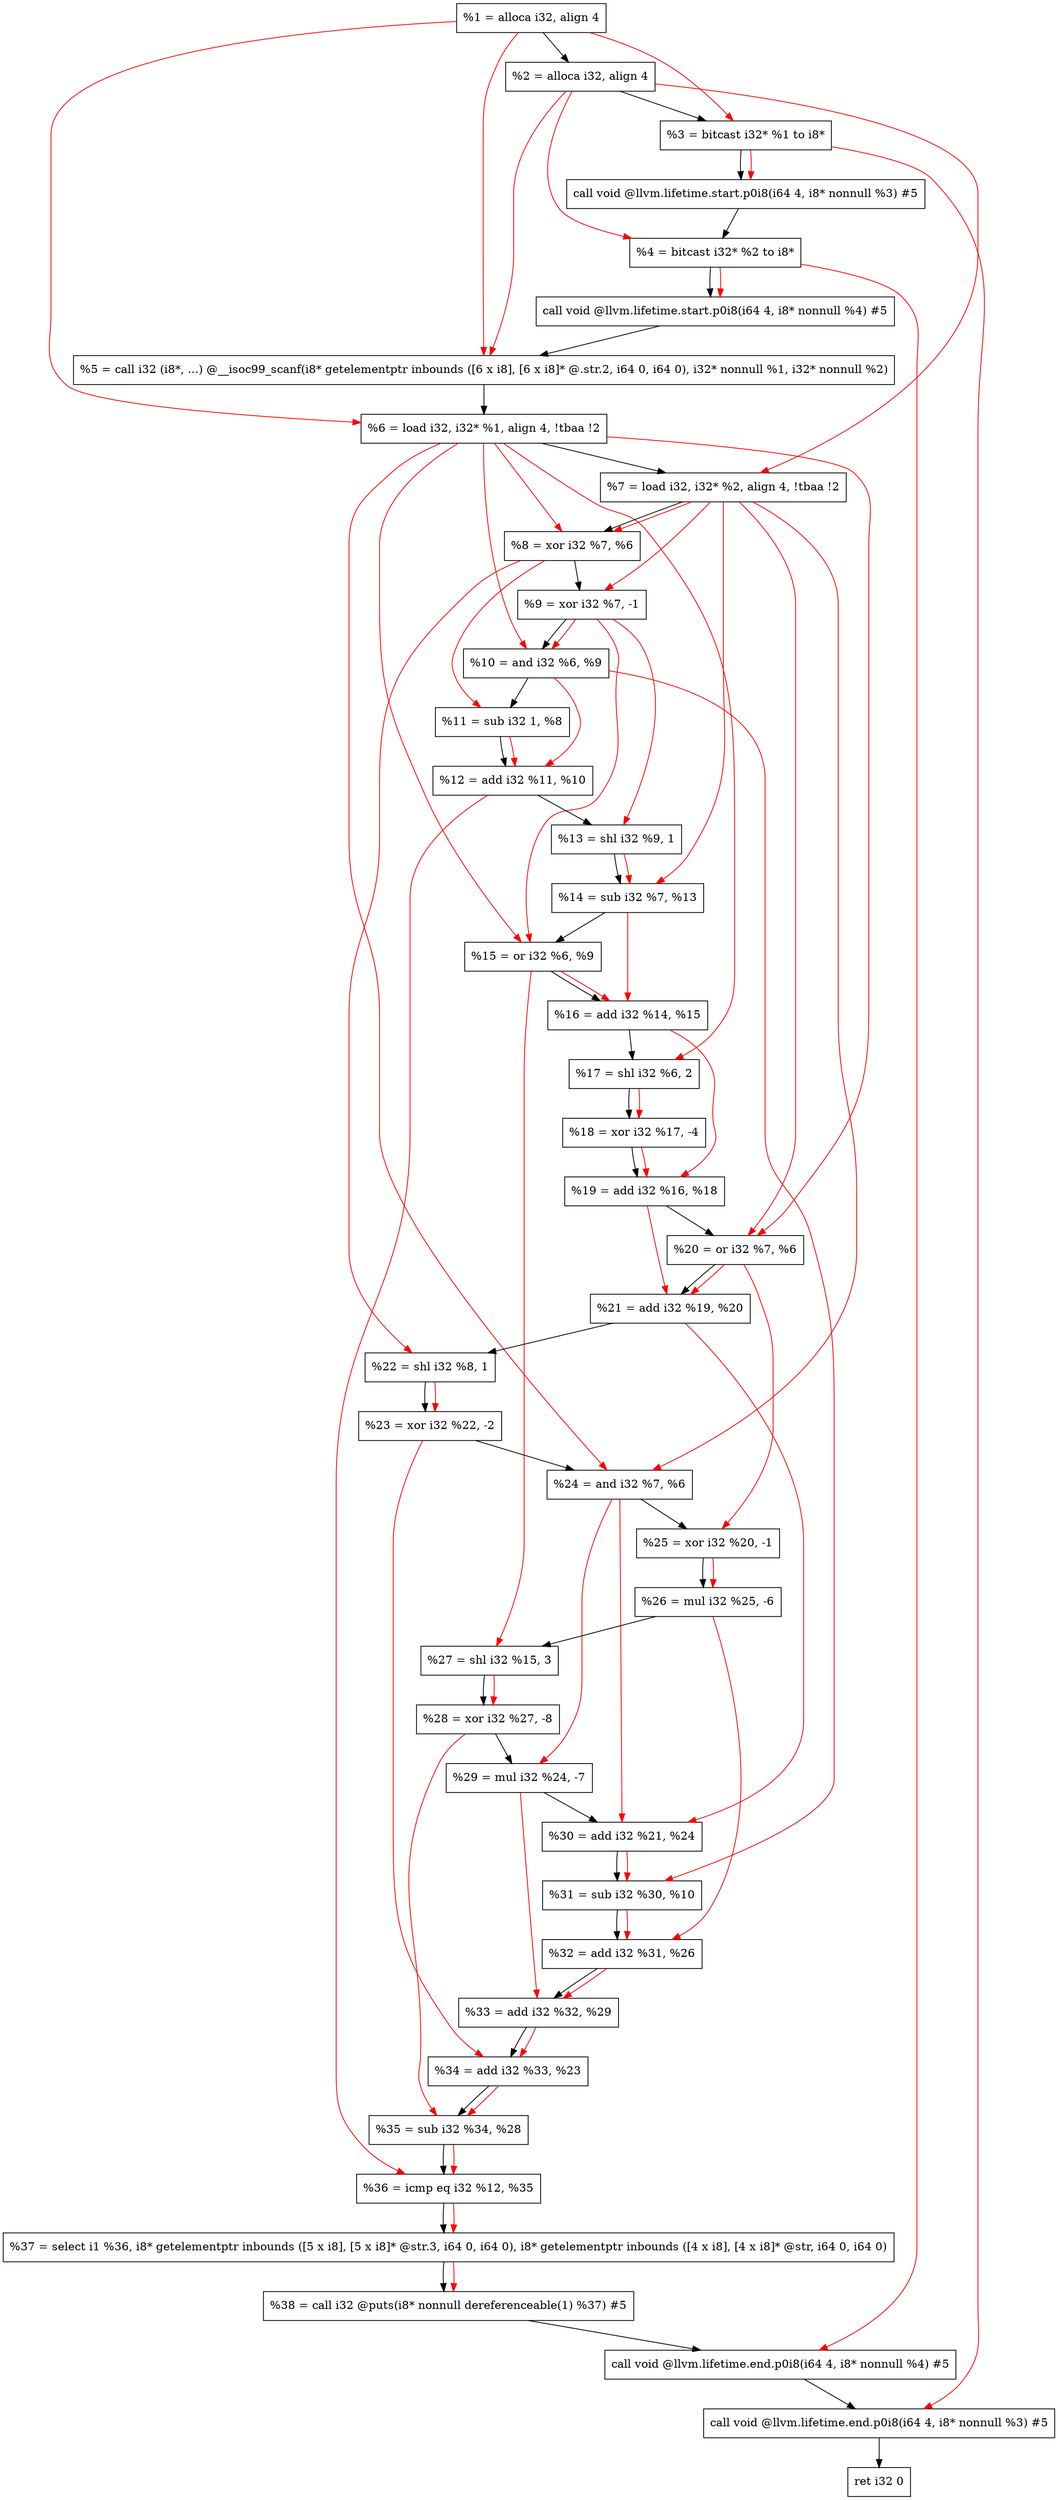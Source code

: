 digraph "DFG for'main' function" {
	Node0x1144318[shape=record, label="  %1 = alloca i32, align 4"];
	Node0x1144398[shape=record, label="  %2 = alloca i32, align 4"];
	Node0x1144428[shape=record, label="  %3 = bitcast i32* %1 to i8*"];
	Node0x1144888[shape=record, label="  call void @llvm.lifetime.start.p0i8(i64 4, i8* nonnull %3) #5"];
	Node0x1144968[shape=record, label="  %4 = bitcast i32* %2 to i8*"];
	Node0x1144a88[shape=record, label="  call void @llvm.lifetime.start.p0i8(i64 4, i8* nonnull %4) #5"];
	Node0x1144cc0[shape=record, label="  %5 = call i32 (i8*, ...) @__isoc99_scanf(i8* getelementptr inbounds ([6 x i8], [6 x i8]* @.str.2, i64 0, i64 0), i32* nonnull %1, i32* nonnull %2)"];
	Node0x1144d78[shape=record, label="  %6 = load i32, i32* %1, align 4, !tbaa !2"];
	Node0x1145ce8[shape=record, label="  %7 = load i32, i32* %2, align 4, !tbaa !2"];
	Node0x1146370[shape=record, label="  %8 = xor i32 %7, %6"];
	Node0x11463e0[shape=record, label="  %9 = xor i32 %7, -1"];
	Node0x1146450[shape=record, label="  %10 = and i32 %6, %9"];
	Node0x11464c0[shape=record, label="  %11 = sub i32 1, %8"];
	Node0x1146530[shape=record, label="  %12 = add i32 %11, %10"];
	Node0x11465a0[shape=record, label="  %13 = shl i32 %9, 1"];
	Node0x1146610[shape=record, label="  %14 = sub i32 %7, %13"];
	Node0x1146680[shape=record, label="  %15 = or i32 %6, %9"];
	Node0x11466f0[shape=record, label="  %16 = add i32 %14, %15"];
	Node0x1146760[shape=record, label="  %17 = shl i32 %6, 2"];
	Node0x11467d0[shape=record, label="  %18 = xor i32 %17, -4"];
	Node0x1146840[shape=record, label="  %19 = add i32 %16, %18"];
	Node0x11468b0[shape=record, label="  %20 = or i32 %7, %6"];
	Node0x1146920[shape=record, label="  %21 = add i32 %19, %20"];
	Node0x1146990[shape=record, label="  %22 = shl i32 %8, 1"];
	Node0x1146a00[shape=record, label="  %23 = xor i32 %22, -2"];
	Node0x1146a70[shape=record, label="  %24 = and i32 %7, %6"];
	Node0x1146ae0[shape=record, label="  %25 = xor i32 %20, -1"];
	Node0x1146b50[shape=record, label="  %26 = mul i32 %25, -6"];
	Node0x1146bc0[shape=record, label="  %27 = shl i32 %15, 3"];
	Node0x1146c30[shape=record, label="  %28 = xor i32 %27, -8"];
	Node0x1146ca0[shape=record, label="  %29 = mul i32 %24, -7"];
	Node0x1146d10[shape=record, label="  %30 = add i32 %21, %24"];
	Node0x1146d80[shape=record, label="  %31 = sub i32 %30, %10"];
	Node0x1146df0[shape=record, label="  %32 = add i32 %31, %26"];
	Node0x1146e60[shape=record, label="  %33 = add i32 %32, %29"];
	Node0x1146ed0[shape=record, label="  %34 = add i32 %33, %23"];
	Node0x1146f40[shape=record, label="  %35 = sub i32 %34, %28"];
	Node0x1146fb0[shape=record, label="  %36 = icmp eq i32 %12, %35"];
	Node0x10e49d8[shape=record, label="  %37 = select i1 %36, i8* getelementptr inbounds ([5 x i8], [5 x i8]* @str.3, i64 0, i64 0), i8* getelementptr inbounds ([4 x i8], [4 x i8]* @str, i64 0, i64 0)"];
	Node0x1147040[shape=record, label="  %38 = call i32 @puts(i8* nonnull dereferenceable(1) %37) #5"];
	Node0x1147298[shape=record, label="  call void @llvm.lifetime.end.p0i8(i64 4, i8* nonnull %4) #5"];
	Node0x11473f8[shape=record, label="  call void @llvm.lifetime.end.p0i8(i64 4, i8* nonnull %3) #5"];
	Node0x11474b8[shape=record, label="  ret i32 0"];
	Node0x1144318 -> Node0x1144398;
	Node0x1144398 -> Node0x1144428;
	Node0x1144428 -> Node0x1144888;
	Node0x1144888 -> Node0x1144968;
	Node0x1144968 -> Node0x1144a88;
	Node0x1144a88 -> Node0x1144cc0;
	Node0x1144cc0 -> Node0x1144d78;
	Node0x1144d78 -> Node0x1145ce8;
	Node0x1145ce8 -> Node0x1146370;
	Node0x1146370 -> Node0x11463e0;
	Node0x11463e0 -> Node0x1146450;
	Node0x1146450 -> Node0x11464c0;
	Node0x11464c0 -> Node0x1146530;
	Node0x1146530 -> Node0x11465a0;
	Node0x11465a0 -> Node0x1146610;
	Node0x1146610 -> Node0x1146680;
	Node0x1146680 -> Node0x11466f0;
	Node0x11466f0 -> Node0x1146760;
	Node0x1146760 -> Node0x11467d0;
	Node0x11467d0 -> Node0x1146840;
	Node0x1146840 -> Node0x11468b0;
	Node0x11468b0 -> Node0x1146920;
	Node0x1146920 -> Node0x1146990;
	Node0x1146990 -> Node0x1146a00;
	Node0x1146a00 -> Node0x1146a70;
	Node0x1146a70 -> Node0x1146ae0;
	Node0x1146ae0 -> Node0x1146b50;
	Node0x1146b50 -> Node0x1146bc0;
	Node0x1146bc0 -> Node0x1146c30;
	Node0x1146c30 -> Node0x1146ca0;
	Node0x1146ca0 -> Node0x1146d10;
	Node0x1146d10 -> Node0x1146d80;
	Node0x1146d80 -> Node0x1146df0;
	Node0x1146df0 -> Node0x1146e60;
	Node0x1146e60 -> Node0x1146ed0;
	Node0x1146ed0 -> Node0x1146f40;
	Node0x1146f40 -> Node0x1146fb0;
	Node0x1146fb0 -> Node0x10e49d8;
	Node0x10e49d8 -> Node0x1147040;
	Node0x1147040 -> Node0x1147298;
	Node0x1147298 -> Node0x11473f8;
	Node0x11473f8 -> Node0x11474b8;
edge [color=red]
	Node0x1144318 -> Node0x1144428;
	Node0x1144428 -> Node0x1144888;
	Node0x1144398 -> Node0x1144968;
	Node0x1144968 -> Node0x1144a88;
	Node0x1144318 -> Node0x1144cc0;
	Node0x1144398 -> Node0x1144cc0;
	Node0x1144318 -> Node0x1144d78;
	Node0x1144398 -> Node0x1145ce8;
	Node0x1145ce8 -> Node0x1146370;
	Node0x1144d78 -> Node0x1146370;
	Node0x1145ce8 -> Node0x11463e0;
	Node0x1144d78 -> Node0x1146450;
	Node0x11463e0 -> Node0x1146450;
	Node0x1146370 -> Node0x11464c0;
	Node0x11464c0 -> Node0x1146530;
	Node0x1146450 -> Node0x1146530;
	Node0x11463e0 -> Node0x11465a0;
	Node0x1145ce8 -> Node0x1146610;
	Node0x11465a0 -> Node0x1146610;
	Node0x1144d78 -> Node0x1146680;
	Node0x11463e0 -> Node0x1146680;
	Node0x1146610 -> Node0x11466f0;
	Node0x1146680 -> Node0x11466f0;
	Node0x1144d78 -> Node0x1146760;
	Node0x1146760 -> Node0x11467d0;
	Node0x11466f0 -> Node0x1146840;
	Node0x11467d0 -> Node0x1146840;
	Node0x1145ce8 -> Node0x11468b0;
	Node0x1144d78 -> Node0x11468b0;
	Node0x1146840 -> Node0x1146920;
	Node0x11468b0 -> Node0x1146920;
	Node0x1146370 -> Node0x1146990;
	Node0x1146990 -> Node0x1146a00;
	Node0x1145ce8 -> Node0x1146a70;
	Node0x1144d78 -> Node0x1146a70;
	Node0x11468b0 -> Node0x1146ae0;
	Node0x1146ae0 -> Node0x1146b50;
	Node0x1146680 -> Node0x1146bc0;
	Node0x1146bc0 -> Node0x1146c30;
	Node0x1146a70 -> Node0x1146ca0;
	Node0x1146920 -> Node0x1146d10;
	Node0x1146a70 -> Node0x1146d10;
	Node0x1146d10 -> Node0x1146d80;
	Node0x1146450 -> Node0x1146d80;
	Node0x1146d80 -> Node0x1146df0;
	Node0x1146b50 -> Node0x1146df0;
	Node0x1146df0 -> Node0x1146e60;
	Node0x1146ca0 -> Node0x1146e60;
	Node0x1146e60 -> Node0x1146ed0;
	Node0x1146a00 -> Node0x1146ed0;
	Node0x1146ed0 -> Node0x1146f40;
	Node0x1146c30 -> Node0x1146f40;
	Node0x1146530 -> Node0x1146fb0;
	Node0x1146f40 -> Node0x1146fb0;
	Node0x1146fb0 -> Node0x10e49d8;
	Node0x10e49d8 -> Node0x1147040;
	Node0x1144968 -> Node0x1147298;
	Node0x1144428 -> Node0x11473f8;
}
